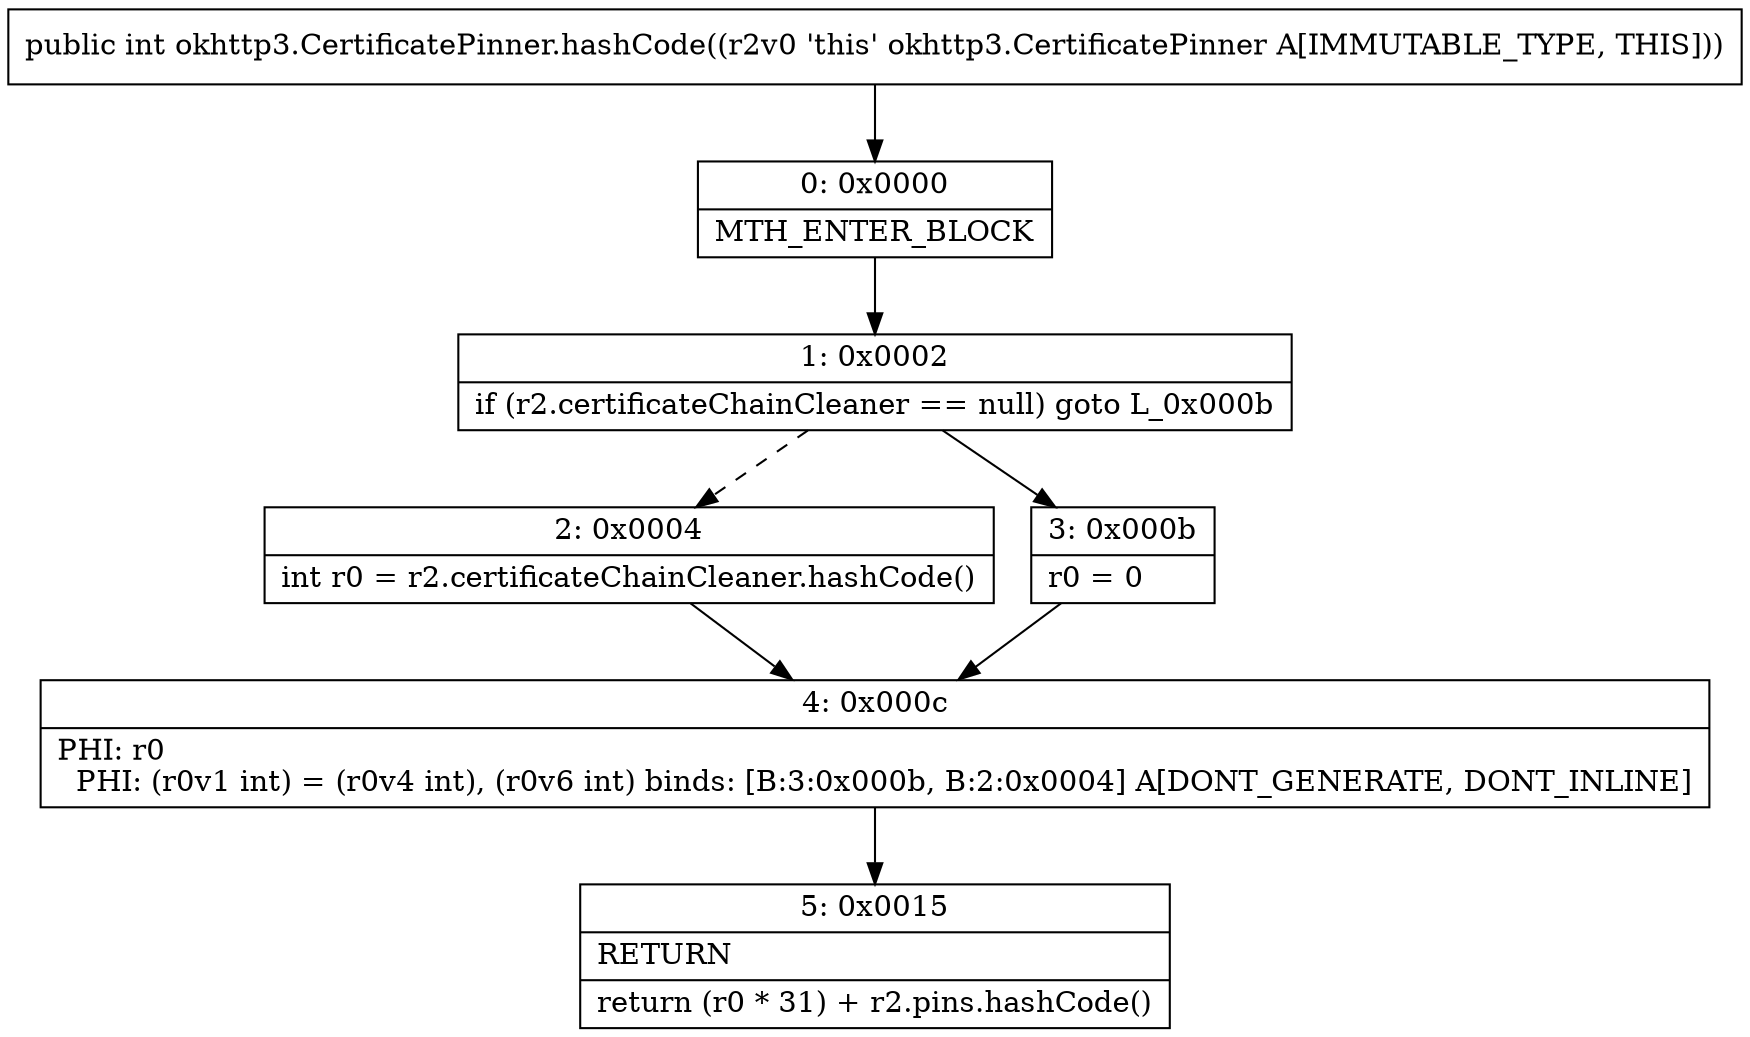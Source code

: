 digraph "CFG forokhttp3.CertificatePinner.hashCode()I" {
Node_0 [shape=record,label="{0\:\ 0x0000|MTH_ENTER_BLOCK\l}"];
Node_1 [shape=record,label="{1\:\ 0x0002|if (r2.certificateChainCleaner == null) goto L_0x000b\l}"];
Node_2 [shape=record,label="{2\:\ 0x0004|int r0 = r2.certificateChainCleaner.hashCode()\l}"];
Node_3 [shape=record,label="{3\:\ 0x000b|r0 = 0\l}"];
Node_4 [shape=record,label="{4\:\ 0x000c|PHI: r0 \l  PHI: (r0v1 int) = (r0v4 int), (r0v6 int) binds: [B:3:0x000b, B:2:0x0004] A[DONT_GENERATE, DONT_INLINE]\l}"];
Node_5 [shape=record,label="{5\:\ 0x0015|RETURN\l|return (r0 * 31) + r2.pins.hashCode()\l}"];
MethodNode[shape=record,label="{public int okhttp3.CertificatePinner.hashCode((r2v0 'this' okhttp3.CertificatePinner A[IMMUTABLE_TYPE, THIS])) }"];
MethodNode -> Node_0;
Node_0 -> Node_1;
Node_1 -> Node_2[style=dashed];
Node_1 -> Node_3;
Node_2 -> Node_4;
Node_3 -> Node_4;
Node_4 -> Node_5;
}


